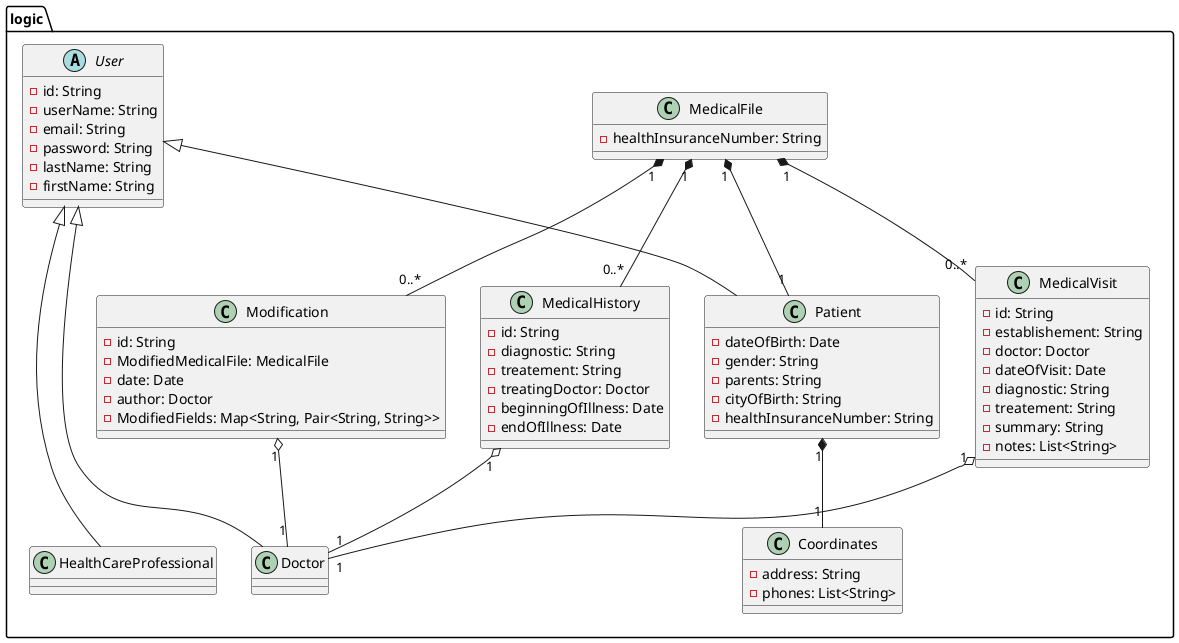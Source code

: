 @startuml

package "logic"{

' User is abstract class
  abstract class User {
    -id: String
    -userName: String
    -email: String
    -password: String
    -lastName: String
    -firstName: String
  }
together{
  class Patient extends User {
    -dateOfBirth: Date
    -gender: String
    -parents: String
    -cityOfBirth: String
    -healthInsuranceNumber: String
  }


  class Coordinates {
    -address: String
    -phones: List<String>
  }

  class MedicalFile {
    -healthInsuranceNumber: String
  }

  class MedicalHistory {
    -id: String
    -diagnostic: String
    -treatement: String
    -treatingDoctor: Doctor
    -beginningOfIllness: Date
    -endOfIllness: Date
  }

  class MedicalVisit {
    -id: String
    -establishement: String
    -doctor: Doctor
    -dateOfVisit: Date
    -diagnostic: String
    -treatement: String
    -summary: String
    -notes: List<String>
  }
}

together{
  class Doctor extends User {
  }

  class HealthCareProfessional extends User {
  }
}

  class Modification {
    -id: String
    -ModifiedMedicalFile: MedicalFile
    -date: Date
    -author: Doctor
    -ModifiedFields: Map<String, Pair<String, String>>
  }
}


Patient "1" *-- "1" Coordinates

MedicalFile "1" *-- "1" Patient
MedicalFile "1" *-- "0..*" MedicalVisit
MedicalFile "1" *-- "0..*" MedicalHistory

MedicalVisit "1" o-- "1" Doctor
MedicalHistory "1" o-- "1" Doctor
Modification "1" o-- "1" Doctor

MedicalFile "1" *-- "0..*" Modification


@enduml